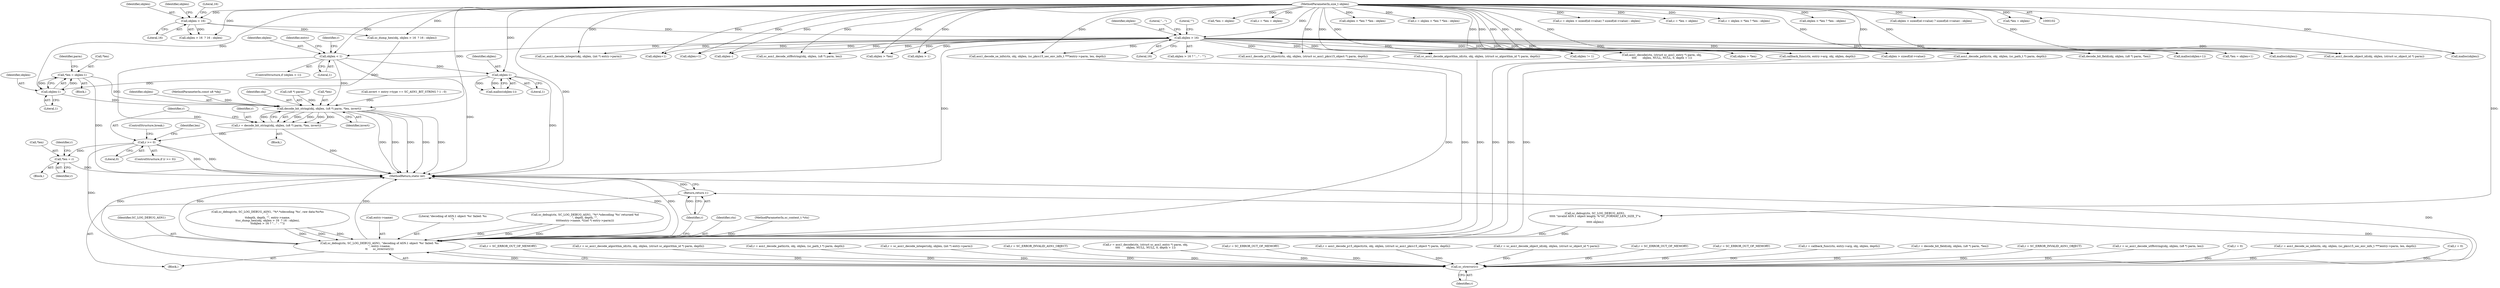 digraph "0_OpenSC_a3fc7693f3a035a8a7921cffb98432944bb42740@pointer" {
"1000310" [label="(Call,*len = objlen-1)"];
"1000313" [label="(Call,objlen-1)"];
"1000297" [label="(Call,objlen-1)"];
"1000272" [label="(Call,objlen < 1)"];
"1000150" [label="(Call,objlen > 16)"];
"1000106" [label="(MethodParameterIn,size_t objlen)"];
"1000144" [label="(Call,objlen > 16)"];
"1000322" [label="(Call,decode_bit_string(obj, objlen, (u8 *) parm, *len, invert))"];
"1000320" [label="(Call,r = decode_bit_string(obj, objlen, (u8 *) parm, *len, invert))"];
"1000332" [label="(Call,r >= 0)"];
"1000336" [label="(Call,*len = r)"];
"1000759" [label="(Call,sc_strerror(r))"];
"1000752" [label="(Call,sc_debug(ctx, SC_LOG_DEBUG_ASN1, \"decoding of ASN.1 object '%s' failed: %s\n\", entry->name,\n\t\t      sc_strerror(r)))"];
"1000761" [label="(Return,return r;)"];
"1000283" [label="(Identifier,entry)"];
"1000224" [label="(Call,sc_asn1_decode_integer(obj, objlen, (int *) entry->parm))"];
"1000388" [label="(Call,objlen--)"];
"1000491" [label="(Call,*len = objlen)"];
"1000277" [label="(Identifier,r)"];
"1000420" [label="(Call,c = *len = objlen)"];
"1000416" [label="(Call,r = SC_ERROR_OUT_OF_MEMORY)"];
"1000760" [label="(Identifier,r)"];
"1000257" [label="(Call,invert = entry->type == SC_ASN1_BIT_STRING ? 1 : 0)"];
"1000503" [label="(Call,objlen > *len)"];
"1000335" [label="(Block,)"];
"1000754" [label="(Identifier,SC_LOG_DEBUG_ASN1)"];
"1000272" [label="(Call,objlen < 1)"];
"1000689" [label="(Call,r = sc_asn1_decode_algorithm_id(ctx, obj, objlen, (struct sc_algorithm_id *) parm, depth))"];
"1000332" [label="(Call,r >= 0)"];
"1000298" [label="(Identifier,objlen)"];
"1000297" [label="(Call,objlen-1)"];
"1000691" [label="(Call,sc_asn1_decode_algorithm_id(ctx, obj, objlen, (struct sc_algorithm_id *) parm, depth))"];
"1000325" [label="(Call,(u8 *) parm)"];
"1000434" [label="(Call,objlen > *len)"];
"1000612" [label="(Call,r = asn1_decode_path(ctx, obj, objlen, (sc_path_t *) parm, depth))"];
"1000322" [label="(Call,decode_bit_string(obj, objlen, (u8 *) parm, *len, invert))"];
"1000222" [label="(Call,r = sc_asn1_decode_integer(obj, objlen, (int *) entry->parm))"];
"1000131" [label="(Call,sc_debug(ctx, SC_LOG_DEBUG_ASN1, \"%*.*sdecoding '%s', raw data:%s%s\n\",\n\t\tdepth, depth, \"\", entry->name,\n\t\tsc_dump_hex(obj, objlen > 16  ? 16 : objlen),\n\t\tobjlen > 16 ? \"...\" : \"\"))"];
"1000339" [label="(Identifier,r)"];
"1000199" [label="(Call,r = SC_ERROR_INVALID_ASN1_OBJECT)"];
"1000751" [label="(Block,)"];
"1000165" [label="(Call,r = asn1_decode(ctx, (struct sc_asn1_entry *) parm, obj,\n\t\t\t\t       objlen, NULL, NULL, 0, depth + 1))"];
"1000560" [label="(Call,malloc(objlen+1))"];
"1000570" [label="(Call,r = SC_ERROR_OUT_OF_MEMORY)"];
"1000752" [label="(Call,sc_debug(ctx, SC_LOG_DEBUG_ASN1, \"decoding of ASN.1 object '%s' failed: %s\n\", entry->name,\n\t\t      sc_strerror(r)))"];
"1000299" [label="(Literal,1)"];
"1000526" [label="(Call,sc_asn1_decode_object_id(obj, objlen, (struct sc_object_id *) parm))"];
"1000330" [label="(Identifier,invert)"];
"1000194" [label="(Call,sc_debug(ctx, SC_LOG_DEBUG_ASN1,\n\t\t\t\t\t \"invalid ASN.1 object length: %\"SC_FORMAT_LEN_SIZE_T\"u\n\",\n\t\t\t\t\t objlen))"];
"1000336" [label="(Call,*len = r)"];
"1000756" [label="(Call,entry->name)"];
"1000770" [label="(MethodReturn,static int)"];
"1000671" [label="(Call,r = asn1_decode_p15_object(ctx, obj, objlen, (struct sc_asn1_pkcs15_object *) parm, depth))"];
"1000524" [label="(Call,r = sc_asn1_decode_object_id(obj, objlen, (struct sc_object_id *) parm))"];
"1000324" [label="(Identifier,objlen)"];
"1000286" [label="(Block,)"];
"1000152" [label="(Literal,16)"];
"1000433" [label="(Call,objlen > *len ? *len : objlen)"];
"1000333" [label="(Identifier,r)"];
"1000105" [label="(MethodParameterIn,const u8 *obj)"];
"1000755" [label="(Literal,\"decoding of ASN.1 object '%s' failed: %s\n\")"];
"1000485" [label="(Call,r = SC_ERROR_OUT_OF_MEMORY)"];
"1000341" [label="(Identifier,r)"];
"1000144" [label="(Call,objlen > 16)"];
"1000500" [label="(Call,c = objlen > *len ? *len : objlen)"];
"1000577" [label="(Call,objlen+1)"];
"1000323" [label="(Identifier,obj)"];
"1000306" [label="(Call,r = SC_ERROR_OUT_OF_MEMORY)"];
"1000148" [label="(Identifier,objlen)"];
"1000153" [label="(Literal,\"...\")"];
"1000232" [label="(Call,sc_debug(ctx, SC_LOG_DEBUG_ASN1, \"%*.*sdecoding '%s' returned %d\n\", depth, depth, \"\",\n\t\t\t\t\tentry->name, *((int *) entry->parm)))"];
"1000154" [label="(Literal,\"\")"];
"1000561" [label="(Call,objlen+1)"];
"1000334" [label="(Literal,0)"];
"1000586" [label="(Call,sc_asn1_decode_utf8string(obj, objlen, (u8 *) parm, len))"];
"1000151" [label="(Identifier,objlen)"];
"1000379" [label="(Call,objlen > 1)"];
"1000143" [label="(Call,objlen > 16  ? 16 : objlen)"];
"1000190" [label="(Call,objlen != 1)"];
"1000761" [label="(Return,return r;)"];
"1000709" [label="(Call,asn1_decode_se_info(ctx, obj, objlen, (sc_pkcs15_sec_env_info_t ***)entry->parm, len, depth))"];
"1000141" [label="(Call,sc_dump_hex(obj, objlen > 16  ? 16 : objlen))"];
"1000641" [label="(Call,objlen > sizeof(id->value))"];
"1000343" [label="(ControlStructure,break;)"];
"1000730" [label="(Call,callback_func(ctx, entry->arg, obj, objlen, depth))"];
"1000314" [label="(Identifier,objlen)"];
"1000728" [label="(Call,r = callback_func(ctx, entry->arg, obj, objlen, depth))"];
"1000638" [label="(Call,c = objlen > sizeof(id->value) ? sizeof(id->value) : objlen)"];
"1000337" [label="(Call,*len)"];
"1000315" [label="(Literal,1)"];
"1000489" [label="(Call,c = *len = objlen)"];
"1000762" [label="(Identifier,r)"];
"1000431" [label="(Call,c = objlen > *len ? *len : objlen)"];
"1000614" [label="(Call,asn1_decode_path(ctx, obj, objlen, (sc_path_t *) parm, depth))"];
"1000146" [label="(Literal,16)"];
"1000351" [label="(Call,decode_bit_field(obj, objlen, (u8 *) parm, *len))"];
"1000502" [label="(Call,objlen > *len ? *len : objlen)"];
"1000271" [label="(ControlStructure,if (objlen < 1))"];
"1000149" [label="(Call,objlen > 16 ? \"...\" : \"\")"];
"1000349" [label="(Call,r = decode_bit_field(obj, objlen, (u8 *) parm, *len))"];
"1000574" [label="(Call,*len = objlen+1)"];
"1000147" [label="(Literal,16)"];
"1000276" [label="(Call,r = SC_ERROR_INVALID_ASN1_OBJECT)"];
"1000759" [label="(Call,sc_strerror(r))"];
"1000320" [label="(Call,r = decode_bit_string(obj, objlen, (u8 *) parm, *len, invert))"];
"1000255" [label="(Block,)"];
"1000753" [label="(Identifier,ctx)"];
"1000338" [label="(Identifier,len)"];
"1000477" [label="(Call,malloc(objlen))"];
"1000321" [label="(Identifier,r)"];
"1000150" [label="(Call,objlen > 16)"];
"1000584" [label="(Call,r = sc_asn1_decode_utf8string(obj, objlen, (u8 *) parm, len))"];
"1000313" [label="(Call,objlen-1)"];
"1000296" [label="(Call,malloc(objlen-1))"];
"1000125" [label="(Call,r = 0)"];
"1000640" [label="(Call,objlen > sizeof(id->value) ? sizeof(id->value) : objlen)"];
"1000145" [label="(Identifier,objlen)"];
"1000408" [label="(Call,malloc(objlen))"];
"1000707" [label="(Call,r = asn1_decode_se_info(ctx, obj, objlen, (sc_pkcs15_sec_env_info_t ***)entry->parm, len, depth))"];
"1000311" [label="(Call,*len)"];
"1000328" [label="(Call,*len)"];
"1000103" [label="(MethodParameterIn,sc_context_t *ctx)"];
"1000106" [label="(MethodParameterIn,size_t objlen)"];
"1000273" [label="(Identifier,objlen)"];
"1000331" [label="(ControlStructure,if (r >= 0))"];
"1000340" [label="(Call,r = 0)"];
"1000317" [label="(Identifier,parm)"];
"1000422" [label="(Call,*len = objlen)"];
"1000673" [label="(Call,asn1_decode_p15_object(ctx, obj, objlen, (struct sc_asn1_pkcs15_object *) parm, depth))"];
"1000167" [label="(Call,asn1_decode(ctx, (struct sc_asn1_entry *) parm, obj,\n\t\t\t\t       objlen, NULL, NULL, 0, depth + 1))"];
"1000274" [label="(Literal,1)"];
"1000310" [label="(Call,*len = objlen-1)"];
"1000310" -> "1000286"  [label="AST: "];
"1000310" -> "1000313"  [label="CFG: "];
"1000311" -> "1000310"  [label="AST: "];
"1000313" -> "1000310"  [label="AST: "];
"1000317" -> "1000310"  [label="CFG: "];
"1000310" -> "1000770"  [label="DDG: "];
"1000313" -> "1000310"  [label="DDG: "];
"1000313" -> "1000310"  [label="DDG: "];
"1000310" -> "1000322"  [label="DDG: "];
"1000313" -> "1000315"  [label="CFG: "];
"1000314" -> "1000313"  [label="AST: "];
"1000315" -> "1000313"  [label="AST: "];
"1000297" -> "1000313"  [label="DDG: "];
"1000106" -> "1000313"  [label="DDG: "];
"1000313" -> "1000322"  [label="DDG: "];
"1000297" -> "1000296"  [label="AST: "];
"1000297" -> "1000299"  [label="CFG: "];
"1000298" -> "1000297"  [label="AST: "];
"1000299" -> "1000297"  [label="AST: "];
"1000296" -> "1000297"  [label="CFG: "];
"1000297" -> "1000770"  [label="DDG: "];
"1000297" -> "1000296"  [label="DDG: "];
"1000297" -> "1000296"  [label="DDG: "];
"1000272" -> "1000297"  [label="DDG: "];
"1000106" -> "1000297"  [label="DDG: "];
"1000272" -> "1000271"  [label="AST: "];
"1000272" -> "1000274"  [label="CFG: "];
"1000273" -> "1000272"  [label="AST: "];
"1000274" -> "1000272"  [label="AST: "];
"1000277" -> "1000272"  [label="CFG: "];
"1000283" -> "1000272"  [label="CFG: "];
"1000272" -> "1000770"  [label="DDG: "];
"1000272" -> "1000770"  [label="DDG: "];
"1000150" -> "1000272"  [label="DDG: "];
"1000106" -> "1000272"  [label="DDG: "];
"1000272" -> "1000322"  [label="DDG: "];
"1000150" -> "1000149"  [label="AST: "];
"1000150" -> "1000152"  [label="CFG: "];
"1000151" -> "1000150"  [label="AST: "];
"1000152" -> "1000150"  [label="AST: "];
"1000153" -> "1000150"  [label="CFG: "];
"1000154" -> "1000150"  [label="CFG: "];
"1000150" -> "1000770"  [label="DDG: "];
"1000106" -> "1000150"  [label="DDG: "];
"1000144" -> "1000150"  [label="DDG: "];
"1000150" -> "1000167"  [label="DDG: "];
"1000150" -> "1000190"  [label="DDG: "];
"1000150" -> "1000224"  [label="DDG: "];
"1000150" -> "1000351"  [label="DDG: "];
"1000150" -> "1000379"  [label="DDG: "];
"1000150" -> "1000388"  [label="DDG: "];
"1000150" -> "1000408"  [label="DDG: "];
"1000150" -> "1000434"  [label="DDG: "];
"1000150" -> "1000477"  [label="DDG: "];
"1000150" -> "1000503"  [label="DDG: "];
"1000150" -> "1000526"  [label="DDG: "];
"1000150" -> "1000560"  [label="DDG: "];
"1000150" -> "1000561"  [label="DDG: "];
"1000150" -> "1000574"  [label="DDG: "];
"1000150" -> "1000577"  [label="DDG: "];
"1000150" -> "1000586"  [label="DDG: "];
"1000150" -> "1000614"  [label="DDG: "];
"1000150" -> "1000641"  [label="DDG: "];
"1000150" -> "1000673"  [label="DDG: "];
"1000150" -> "1000691"  [label="DDG: "];
"1000150" -> "1000709"  [label="DDG: "];
"1000150" -> "1000730"  [label="DDG: "];
"1000106" -> "1000102"  [label="AST: "];
"1000106" -> "1000770"  [label="DDG: "];
"1000106" -> "1000141"  [label="DDG: "];
"1000106" -> "1000144"  [label="DDG: "];
"1000106" -> "1000143"  [label="DDG: "];
"1000106" -> "1000167"  [label="DDG: "];
"1000106" -> "1000190"  [label="DDG: "];
"1000106" -> "1000194"  [label="DDG: "];
"1000106" -> "1000224"  [label="DDG: "];
"1000106" -> "1000322"  [label="DDG: "];
"1000106" -> "1000351"  [label="DDG: "];
"1000106" -> "1000379"  [label="DDG: "];
"1000106" -> "1000388"  [label="DDG: "];
"1000106" -> "1000408"  [label="DDG: "];
"1000106" -> "1000420"  [label="DDG: "];
"1000106" -> "1000422"  [label="DDG: "];
"1000106" -> "1000431"  [label="DDG: "];
"1000106" -> "1000434"  [label="DDG: "];
"1000106" -> "1000433"  [label="DDG: "];
"1000106" -> "1000477"  [label="DDG: "];
"1000106" -> "1000489"  [label="DDG: "];
"1000106" -> "1000491"  [label="DDG: "];
"1000106" -> "1000500"  [label="DDG: "];
"1000106" -> "1000503"  [label="DDG: "];
"1000106" -> "1000502"  [label="DDG: "];
"1000106" -> "1000526"  [label="DDG: "];
"1000106" -> "1000560"  [label="DDG: "];
"1000106" -> "1000561"  [label="DDG: "];
"1000106" -> "1000574"  [label="DDG: "];
"1000106" -> "1000577"  [label="DDG: "];
"1000106" -> "1000586"  [label="DDG: "];
"1000106" -> "1000614"  [label="DDG: "];
"1000106" -> "1000638"  [label="DDG: "];
"1000106" -> "1000641"  [label="DDG: "];
"1000106" -> "1000640"  [label="DDG: "];
"1000106" -> "1000673"  [label="DDG: "];
"1000106" -> "1000691"  [label="DDG: "];
"1000106" -> "1000709"  [label="DDG: "];
"1000106" -> "1000730"  [label="DDG: "];
"1000144" -> "1000143"  [label="AST: "];
"1000144" -> "1000146"  [label="CFG: "];
"1000145" -> "1000144"  [label="AST: "];
"1000146" -> "1000144"  [label="AST: "];
"1000147" -> "1000144"  [label="CFG: "];
"1000148" -> "1000144"  [label="CFG: "];
"1000144" -> "1000141"  [label="DDG: "];
"1000144" -> "1000143"  [label="DDG: "];
"1000322" -> "1000320"  [label="AST: "];
"1000322" -> "1000330"  [label="CFG: "];
"1000323" -> "1000322"  [label="AST: "];
"1000324" -> "1000322"  [label="AST: "];
"1000325" -> "1000322"  [label="AST: "];
"1000328" -> "1000322"  [label="AST: "];
"1000330" -> "1000322"  [label="AST: "];
"1000320" -> "1000322"  [label="CFG: "];
"1000322" -> "1000770"  [label="DDG: "];
"1000322" -> "1000770"  [label="DDG: "];
"1000322" -> "1000770"  [label="DDG: "];
"1000322" -> "1000770"  [label="DDG: "];
"1000322" -> "1000770"  [label="DDG: "];
"1000322" -> "1000320"  [label="DDG: "];
"1000322" -> "1000320"  [label="DDG: "];
"1000322" -> "1000320"  [label="DDG: "];
"1000322" -> "1000320"  [label="DDG: "];
"1000322" -> "1000320"  [label="DDG: "];
"1000141" -> "1000322"  [label="DDG: "];
"1000105" -> "1000322"  [label="DDG: "];
"1000325" -> "1000322"  [label="DDG: "];
"1000257" -> "1000322"  [label="DDG: "];
"1000320" -> "1000255"  [label="AST: "];
"1000321" -> "1000320"  [label="AST: "];
"1000333" -> "1000320"  [label="CFG: "];
"1000320" -> "1000770"  [label="DDG: "];
"1000320" -> "1000332"  [label="DDG: "];
"1000332" -> "1000331"  [label="AST: "];
"1000332" -> "1000334"  [label="CFG: "];
"1000333" -> "1000332"  [label="AST: "];
"1000334" -> "1000332"  [label="AST: "];
"1000338" -> "1000332"  [label="CFG: "];
"1000343" -> "1000332"  [label="CFG: "];
"1000332" -> "1000770"  [label="DDG: "];
"1000332" -> "1000770"  [label="DDG: "];
"1000332" -> "1000336"  [label="DDG: "];
"1000332" -> "1000759"  [label="DDG: "];
"1000336" -> "1000335"  [label="AST: "];
"1000336" -> "1000339"  [label="CFG: "];
"1000337" -> "1000336"  [label="AST: "];
"1000339" -> "1000336"  [label="AST: "];
"1000341" -> "1000336"  [label="CFG: "];
"1000336" -> "1000770"  [label="DDG: "];
"1000759" -> "1000752"  [label="AST: "];
"1000759" -> "1000760"  [label="CFG: "];
"1000760" -> "1000759"  [label="AST: "];
"1000752" -> "1000759"  [label="CFG: "];
"1000759" -> "1000770"  [label="DDG: "];
"1000759" -> "1000752"  [label="DDG: "];
"1000728" -> "1000759"  [label="DDG: "];
"1000707" -> "1000759"  [label="DDG: "];
"1000306" -> "1000759"  [label="DDG: "];
"1000165" -> "1000759"  [label="DDG: "];
"1000671" -> "1000759"  [label="DDG: "];
"1000349" -> "1000759"  [label="DDG: "];
"1000416" -> "1000759"  [label="DDG: "];
"1000276" -> "1000759"  [label="DDG: "];
"1000340" -> "1000759"  [label="DDG: "];
"1000584" -> "1000759"  [label="DDG: "];
"1000524" -> "1000759"  [label="DDG: "];
"1000485" -> "1000759"  [label="DDG: "];
"1000125" -> "1000759"  [label="DDG: "];
"1000570" -> "1000759"  [label="DDG: "];
"1000222" -> "1000759"  [label="DDG: "];
"1000199" -> "1000759"  [label="DDG: "];
"1000689" -> "1000759"  [label="DDG: "];
"1000612" -> "1000759"  [label="DDG: "];
"1000759" -> "1000761"  [label="DDG: "];
"1000752" -> "1000751"  [label="AST: "];
"1000753" -> "1000752"  [label="AST: "];
"1000754" -> "1000752"  [label="AST: "];
"1000755" -> "1000752"  [label="AST: "];
"1000756" -> "1000752"  [label="AST: "];
"1000762" -> "1000752"  [label="CFG: "];
"1000752" -> "1000770"  [label="DDG: "];
"1000752" -> "1000770"  [label="DDG: "];
"1000752" -> "1000770"  [label="DDG: "];
"1000752" -> "1000770"  [label="DDG: "];
"1000752" -> "1000770"  [label="DDG: "];
"1000167" -> "1000752"  [label="DDG: "];
"1000232" -> "1000752"  [label="DDG: "];
"1000232" -> "1000752"  [label="DDG: "];
"1000232" -> "1000752"  [label="DDG: "];
"1000131" -> "1000752"  [label="DDG: "];
"1000131" -> "1000752"  [label="DDG: "];
"1000131" -> "1000752"  [label="DDG: "];
"1000194" -> "1000752"  [label="DDG: "];
"1000194" -> "1000752"  [label="DDG: "];
"1000673" -> "1000752"  [label="DDG: "];
"1000730" -> "1000752"  [label="DDG: "];
"1000691" -> "1000752"  [label="DDG: "];
"1000709" -> "1000752"  [label="DDG: "];
"1000614" -> "1000752"  [label="DDG: "];
"1000103" -> "1000752"  [label="DDG: "];
"1000761" -> "1000751"  [label="AST: "];
"1000761" -> "1000762"  [label="CFG: "];
"1000762" -> "1000761"  [label="AST: "];
"1000770" -> "1000761"  [label="CFG: "];
"1000761" -> "1000770"  [label="DDG: "];
"1000762" -> "1000761"  [label="DDG: "];
}
